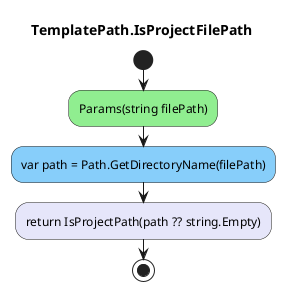 @startuml TemplatePath.IsProjectFilePath
title TemplatePath.IsProjectFilePath
start
#LightGreen:Params(string filePath);
#LightSkyBlue:var path = Path.GetDirectoryName(filePath);
#Lavender:return IsProjectPath(path ?? string.Empty);
stop
@enduml
